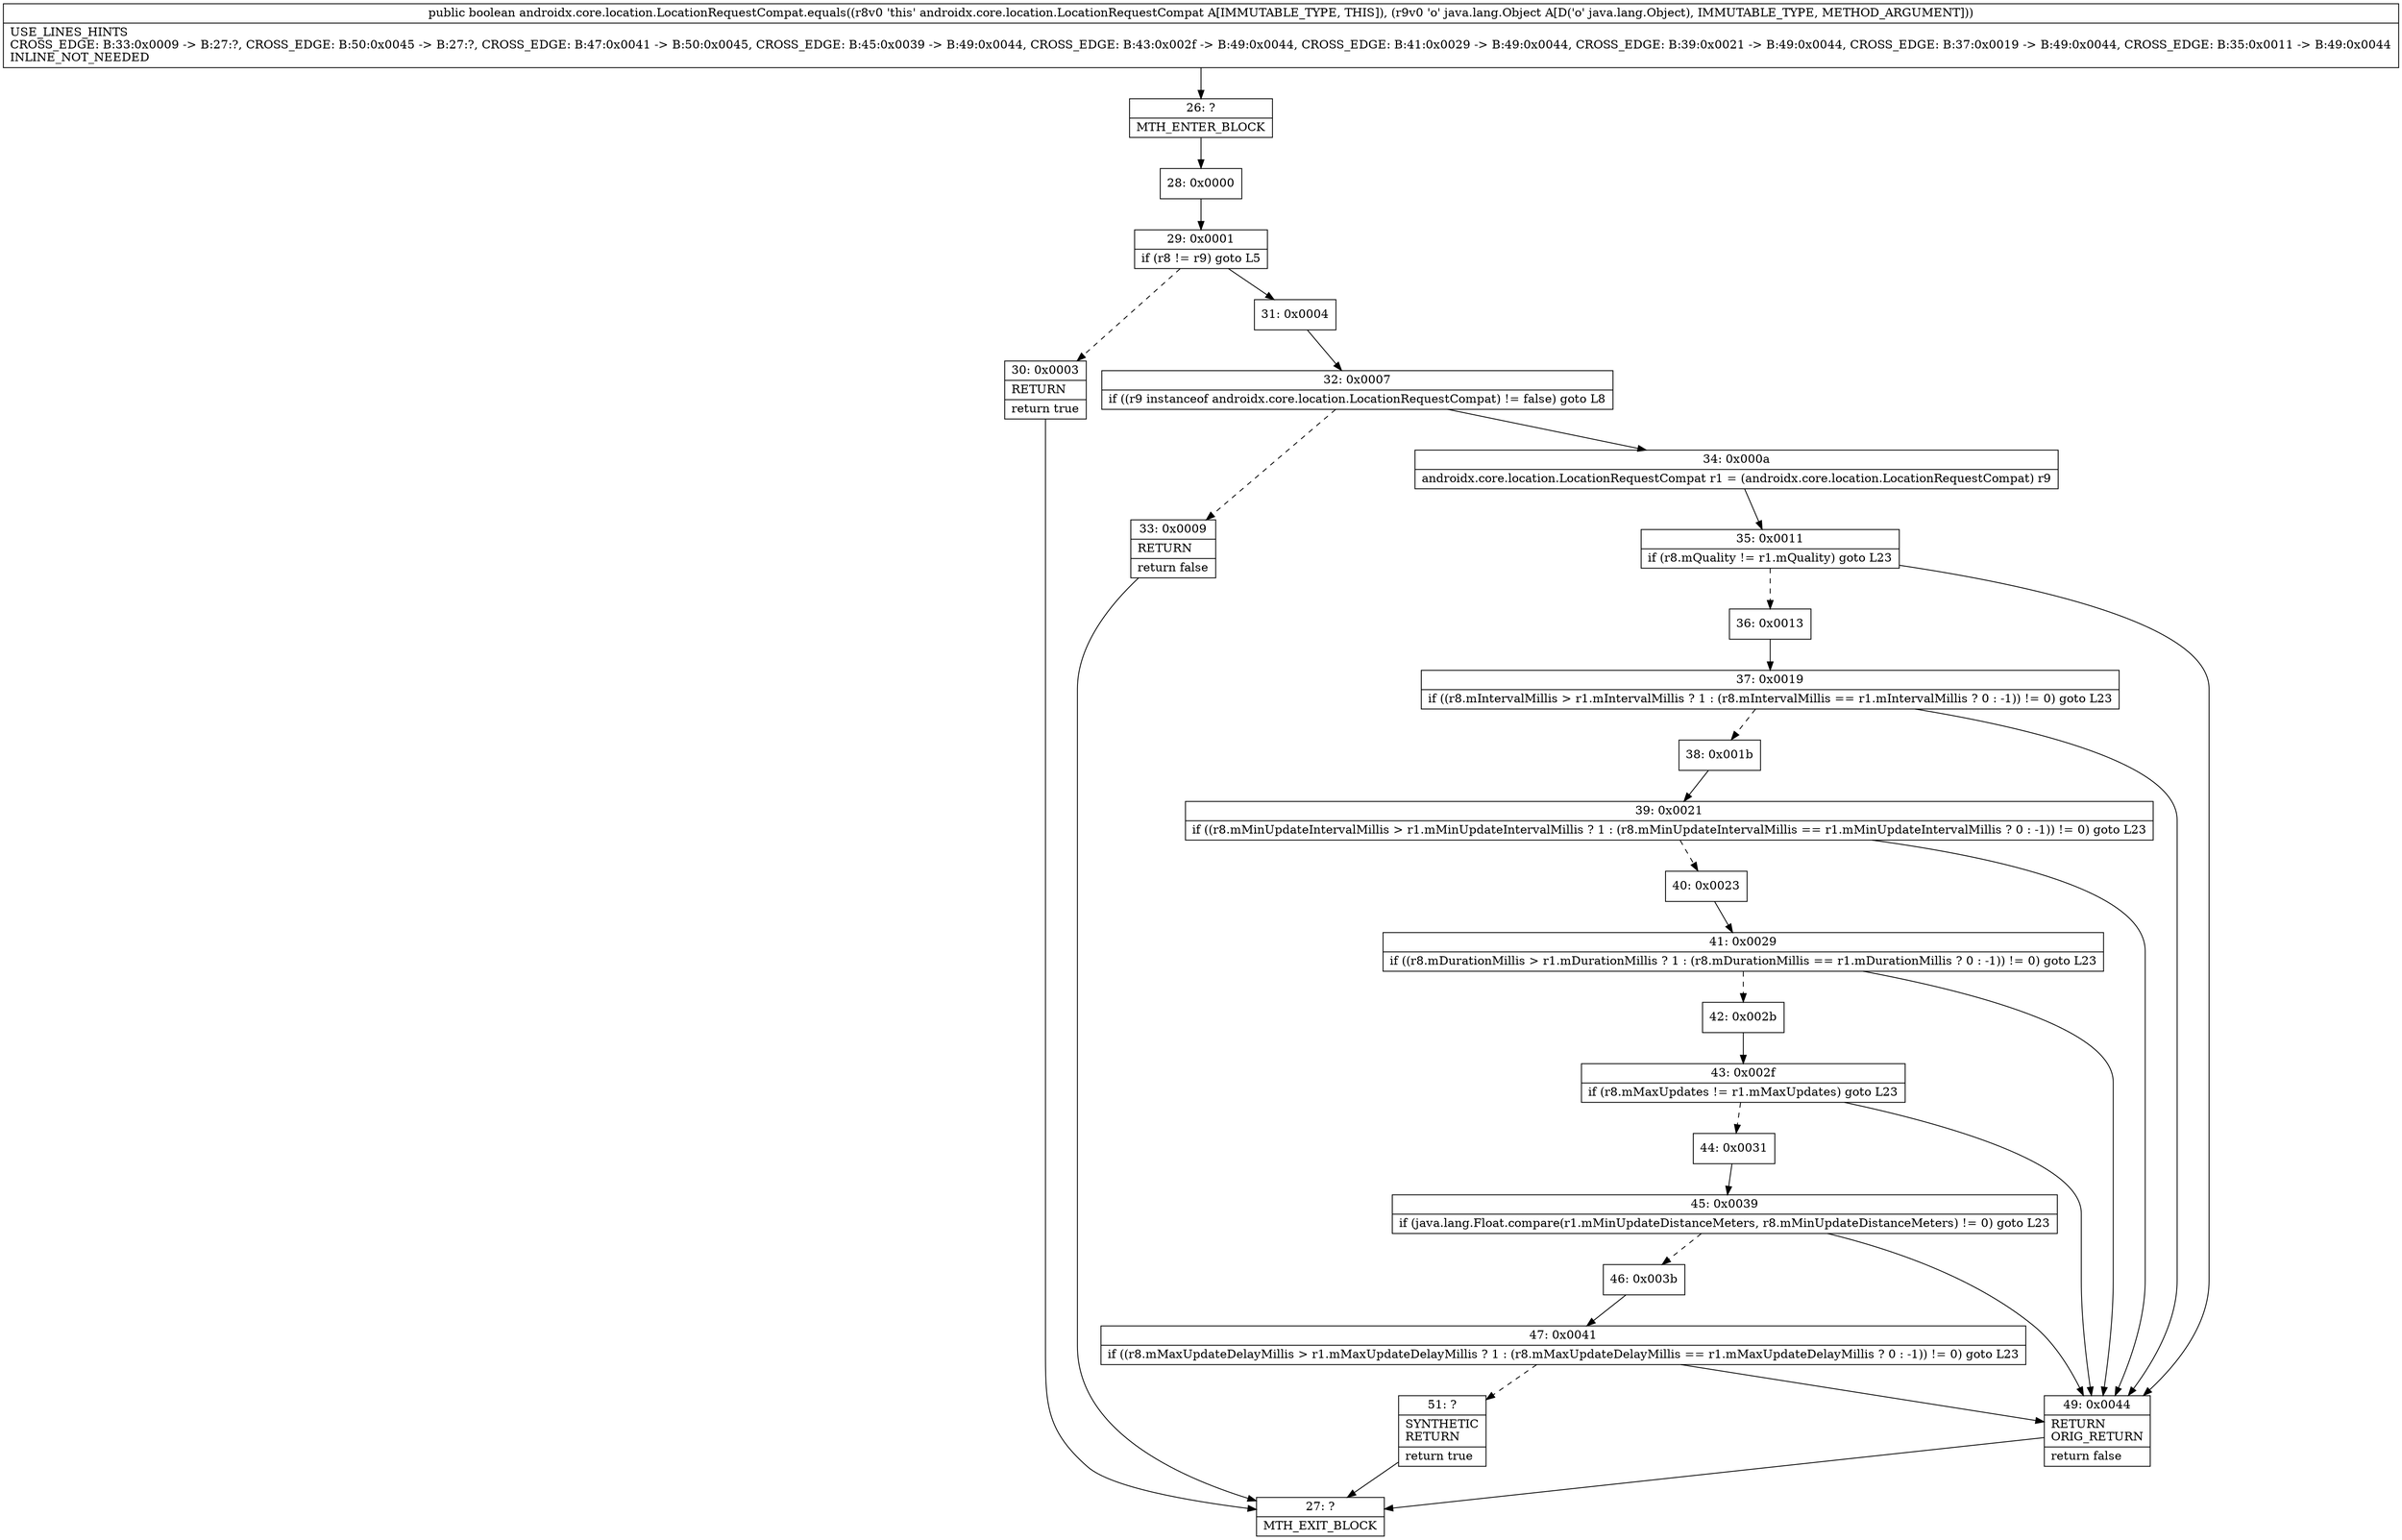 digraph "CFG forandroidx.core.location.LocationRequestCompat.equals(Ljava\/lang\/Object;)Z" {
Node_26 [shape=record,label="{26\:\ ?|MTH_ENTER_BLOCK\l}"];
Node_28 [shape=record,label="{28\:\ 0x0000}"];
Node_29 [shape=record,label="{29\:\ 0x0001|if (r8 != r9) goto L5\l}"];
Node_30 [shape=record,label="{30\:\ 0x0003|RETURN\l|return true\l}"];
Node_27 [shape=record,label="{27\:\ ?|MTH_EXIT_BLOCK\l}"];
Node_31 [shape=record,label="{31\:\ 0x0004}"];
Node_32 [shape=record,label="{32\:\ 0x0007|if ((r9 instanceof androidx.core.location.LocationRequestCompat) != false) goto L8\l}"];
Node_33 [shape=record,label="{33\:\ 0x0009|RETURN\l|return false\l}"];
Node_34 [shape=record,label="{34\:\ 0x000a|androidx.core.location.LocationRequestCompat r1 = (androidx.core.location.LocationRequestCompat) r9\l}"];
Node_35 [shape=record,label="{35\:\ 0x0011|if (r8.mQuality != r1.mQuality) goto L23\l}"];
Node_36 [shape=record,label="{36\:\ 0x0013}"];
Node_37 [shape=record,label="{37\:\ 0x0019|if ((r8.mIntervalMillis \> r1.mIntervalMillis ? 1 : (r8.mIntervalMillis == r1.mIntervalMillis ? 0 : \-1)) != 0) goto L23\l}"];
Node_38 [shape=record,label="{38\:\ 0x001b}"];
Node_39 [shape=record,label="{39\:\ 0x0021|if ((r8.mMinUpdateIntervalMillis \> r1.mMinUpdateIntervalMillis ? 1 : (r8.mMinUpdateIntervalMillis == r1.mMinUpdateIntervalMillis ? 0 : \-1)) != 0) goto L23\l}"];
Node_40 [shape=record,label="{40\:\ 0x0023}"];
Node_41 [shape=record,label="{41\:\ 0x0029|if ((r8.mDurationMillis \> r1.mDurationMillis ? 1 : (r8.mDurationMillis == r1.mDurationMillis ? 0 : \-1)) != 0) goto L23\l}"];
Node_42 [shape=record,label="{42\:\ 0x002b}"];
Node_43 [shape=record,label="{43\:\ 0x002f|if (r8.mMaxUpdates != r1.mMaxUpdates) goto L23\l}"];
Node_44 [shape=record,label="{44\:\ 0x0031}"];
Node_45 [shape=record,label="{45\:\ 0x0039|if (java.lang.Float.compare(r1.mMinUpdateDistanceMeters, r8.mMinUpdateDistanceMeters) != 0) goto L23\l}"];
Node_46 [shape=record,label="{46\:\ 0x003b}"];
Node_47 [shape=record,label="{47\:\ 0x0041|if ((r8.mMaxUpdateDelayMillis \> r1.mMaxUpdateDelayMillis ? 1 : (r8.mMaxUpdateDelayMillis == r1.mMaxUpdateDelayMillis ? 0 : \-1)) != 0) goto L23\l}"];
Node_51 [shape=record,label="{51\:\ ?|SYNTHETIC\lRETURN\l|return true\l}"];
Node_49 [shape=record,label="{49\:\ 0x0044|RETURN\lORIG_RETURN\l|return false\l}"];
MethodNode[shape=record,label="{public boolean androidx.core.location.LocationRequestCompat.equals((r8v0 'this' androidx.core.location.LocationRequestCompat A[IMMUTABLE_TYPE, THIS]), (r9v0 'o' java.lang.Object A[D('o' java.lang.Object), IMMUTABLE_TYPE, METHOD_ARGUMENT]))  | USE_LINES_HINTS\lCROSS_EDGE: B:33:0x0009 \-\> B:27:?, CROSS_EDGE: B:50:0x0045 \-\> B:27:?, CROSS_EDGE: B:47:0x0041 \-\> B:50:0x0045, CROSS_EDGE: B:45:0x0039 \-\> B:49:0x0044, CROSS_EDGE: B:43:0x002f \-\> B:49:0x0044, CROSS_EDGE: B:41:0x0029 \-\> B:49:0x0044, CROSS_EDGE: B:39:0x0021 \-\> B:49:0x0044, CROSS_EDGE: B:37:0x0019 \-\> B:49:0x0044, CROSS_EDGE: B:35:0x0011 \-\> B:49:0x0044\lINLINE_NOT_NEEDED\l}"];
MethodNode -> Node_26;Node_26 -> Node_28;
Node_28 -> Node_29;
Node_29 -> Node_30[style=dashed];
Node_29 -> Node_31;
Node_30 -> Node_27;
Node_31 -> Node_32;
Node_32 -> Node_33[style=dashed];
Node_32 -> Node_34;
Node_33 -> Node_27;
Node_34 -> Node_35;
Node_35 -> Node_36[style=dashed];
Node_35 -> Node_49;
Node_36 -> Node_37;
Node_37 -> Node_38[style=dashed];
Node_37 -> Node_49;
Node_38 -> Node_39;
Node_39 -> Node_40[style=dashed];
Node_39 -> Node_49;
Node_40 -> Node_41;
Node_41 -> Node_42[style=dashed];
Node_41 -> Node_49;
Node_42 -> Node_43;
Node_43 -> Node_44[style=dashed];
Node_43 -> Node_49;
Node_44 -> Node_45;
Node_45 -> Node_46[style=dashed];
Node_45 -> Node_49;
Node_46 -> Node_47;
Node_47 -> Node_49;
Node_47 -> Node_51[style=dashed];
Node_51 -> Node_27;
Node_49 -> Node_27;
}

